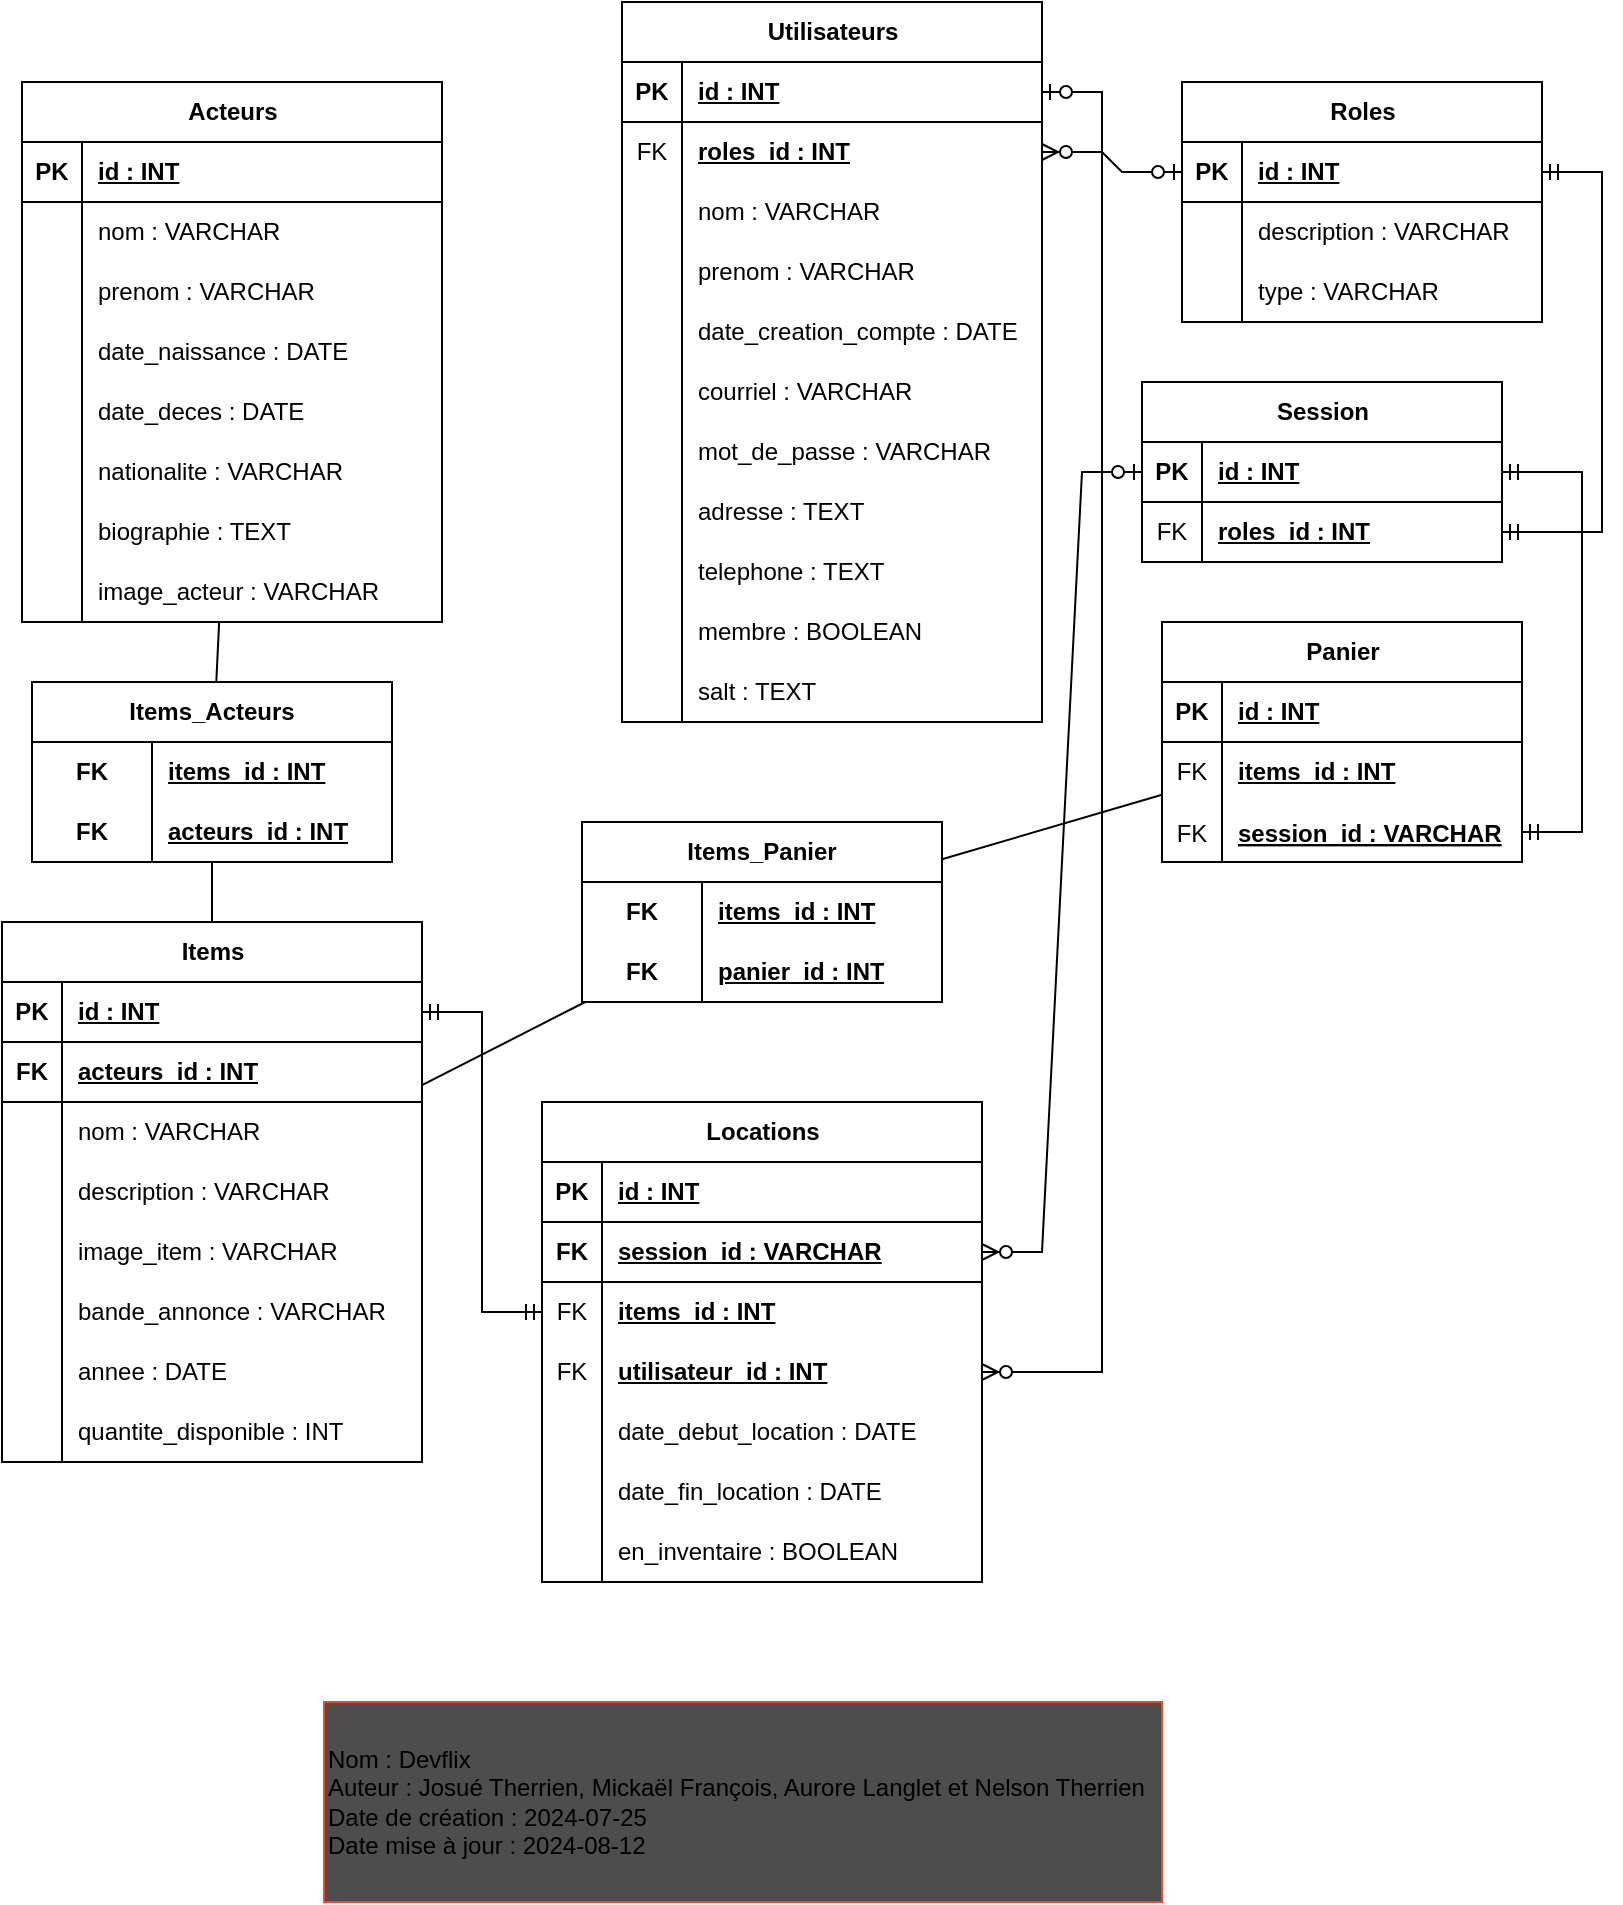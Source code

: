 <mxfile version="21.7.5" type="device">
  <diagram name="Page-1" id="b15qi-3IBotmALPHw4so">
    <mxGraphModel dx="1687" dy="993" grid="1" gridSize="10" guides="1" tooltips="1" connect="1" arrows="1" fold="1" page="1" pageScale="1" pageWidth="827" pageHeight="1169" background="none" math="0" shadow="0">
      <root>
        <mxCell id="0" />
        <mxCell id="1" parent="0" />
        <mxCell id="YIq4_uUHq5bGXCzi_S5g-215" value="Utilisateurs" style="shape=table;startSize=30;container=1;collapsible=1;childLayout=tableLayout;fixedRows=1;rowLines=0;fontStyle=1;align=center;resizeLast=1;html=1;" parent="1" vertex="1">
          <mxGeometry x="320" width="210" height="360" as="geometry" />
        </mxCell>
        <mxCell id="YIq4_uUHq5bGXCzi_S5g-216" value="" style="shape=tableRow;horizontal=0;startSize=0;swimlaneHead=0;swimlaneBody=0;fillColor=none;collapsible=0;dropTarget=0;points=[[0,0.5],[1,0.5]];portConstraint=eastwest;top=0;left=0;right=0;bottom=1;" parent="YIq4_uUHq5bGXCzi_S5g-215" vertex="1">
          <mxGeometry y="30" width="210" height="30" as="geometry" />
        </mxCell>
        <mxCell id="YIq4_uUHq5bGXCzi_S5g-217" value="PK" style="shape=partialRectangle;connectable=0;fillColor=none;top=0;left=0;bottom=0;right=0;fontStyle=1;overflow=hidden;whiteSpace=wrap;html=1;" parent="YIq4_uUHq5bGXCzi_S5g-216" vertex="1">
          <mxGeometry width="30" height="30" as="geometry">
            <mxRectangle width="30" height="30" as="alternateBounds" />
          </mxGeometry>
        </mxCell>
        <mxCell id="YIq4_uUHq5bGXCzi_S5g-218" value="id : INT" style="shape=partialRectangle;connectable=0;fillColor=none;top=0;left=0;bottom=0;right=0;align=left;spacingLeft=6;fontStyle=5;overflow=hidden;whiteSpace=wrap;html=1;" parent="YIq4_uUHq5bGXCzi_S5g-216" vertex="1">
          <mxGeometry x="30" width="180" height="30" as="geometry">
            <mxRectangle width="180" height="30" as="alternateBounds" />
          </mxGeometry>
        </mxCell>
        <mxCell id="xwSVw1ySxiy6MK384zpQ-67" value="" style="shape=tableRow;horizontal=0;startSize=0;swimlaneHead=0;swimlaneBody=0;fillColor=none;collapsible=0;dropTarget=0;points=[[0,0.5],[1,0.5]];portConstraint=eastwest;top=0;left=0;right=0;bottom=0;" parent="YIq4_uUHq5bGXCzi_S5g-215" vertex="1">
          <mxGeometry y="60" width="210" height="30" as="geometry" />
        </mxCell>
        <mxCell id="xwSVw1ySxiy6MK384zpQ-68" value="FK" style="shape=partialRectangle;connectable=0;fillColor=none;top=0;left=0;bottom=0;right=0;editable=1;overflow=hidden;whiteSpace=wrap;html=1;" parent="xwSVw1ySxiy6MK384zpQ-67" vertex="1">
          <mxGeometry width="30" height="30" as="geometry">
            <mxRectangle width="30" height="30" as="alternateBounds" />
          </mxGeometry>
        </mxCell>
        <mxCell id="xwSVw1ySxiy6MK384zpQ-69" value="&lt;b&gt;&lt;u&gt;roles_id : INT&lt;/u&gt;&lt;/b&gt;" style="shape=partialRectangle;connectable=0;fillColor=none;top=0;left=0;bottom=0;right=0;align=left;spacingLeft=6;overflow=hidden;whiteSpace=wrap;html=1;" parent="xwSVw1ySxiy6MK384zpQ-67" vertex="1">
          <mxGeometry x="30" width="180" height="30" as="geometry">
            <mxRectangle width="180" height="30" as="alternateBounds" />
          </mxGeometry>
        </mxCell>
        <mxCell id="YIq4_uUHq5bGXCzi_S5g-219" value="" style="shape=tableRow;horizontal=0;startSize=0;swimlaneHead=0;swimlaneBody=0;fillColor=none;collapsible=0;dropTarget=0;points=[[0,0.5],[1,0.5]];portConstraint=eastwest;top=0;left=0;right=0;bottom=0;" parent="YIq4_uUHq5bGXCzi_S5g-215" vertex="1">
          <mxGeometry y="90" width="210" height="30" as="geometry" />
        </mxCell>
        <mxCell id="YIq4_uUHq5bGXCzi_S5g-220" value="" style="shape=partialRectangle;connectable=0;fillColor=none;top=0;left=0;bottom=0;right=0;editable=1;overflow=hidden;whiteSpace=wrap;html=1;" parent="YIq4_uUHq5bGXCzi_S5g-219" vertex="1">
          <mxGeometry width="30" height="30" as="geometry">
            <mxRectangle width="30" height="30" as="alternateBounds" />
          </mxGeometry>
        </mxCell>
        <mxCell id="YIq4_uUHq5bGXCzi_S5g-221" value="nom : VARCHAR" style="shape=partialRectangle;connectable=0;fillColor=none;top=0;left=0;bottom=0;right=0;align=left;spacingLeft=6;overflow=hidden;whiteSpace=wrap;html=1;" parent="YIq4_uUHq5bGXCzi_S5g-219" vertex="1">
          <mxGeometry x="30" width="180" height="30" as="geometry">
            <mxRectangle width="180" height="30" as="alternateBounds" />
          </mxGeometry>
        </mxCell>
        <mxCell id="YIq4_uUHq5bGXCzi_S5g-222" value="" style="shape=tableRow;horizontal=0;startSize=0;swimlaneHead=0;swimlaneBody=0;fillColor=none;collapsible=0;dropTarget=0;points=[[0,0.5],[1,0.5]];portConstraint=eastwest;top=0;left=0;right=0;bottom=0;" parent="YIq4_uUHq5bGXCzi_S5g-215" vertex="1">
          <mxGeometry y="120" width="210" height="30" as="geometry" />
        </mxCell>
        <mxCell id="YIq4_uUHq5bGXCzi_S5g-223" value="" style="shape=partialRectangle;connectable=0;fillColor=none;top=0;left=0;bottom=0;right=0;editable=1;overflow=hidden;whiteSpace=wrap;html=1;" parent="YIq4_uUHq5bGXCzi_S5g-222" vertex="1">
          <mxGeometry width="30" height="30" as="geometry">
            <mxRectangle width="30" height="30" as="alternateBounds" />
          </mxGeometry>
        </mxCell>
        <mxCell id="YIq4_uUHq5bGXCzi_S5g-224" value="prenom : VARCHAR" style="shape=partialRectangle;connectable=0;fillColor=none;top=0;left=0;bottom=0;right=0;align=left;spacingLeft=6;overflow=hidden;whiteSpace=wrap;html=1;" parent="YIq4_uUHq5bGXCzi_S5g-222" vertex="1">
          <mxGeometry x="30" width="180" height="30" as="geometry">
            <mxRectangle width="180" height="30" as="alternateBounds" />
          </mxGeometry>
        </mxCell>
        <mxCell id="YIq4_uUHq5bGXCzi_S5g-225" value="" style="shape=tableRow;horizontal=0;startSize=0;swimlaneHead=0;swimlaneBody=0;fillColor=none;collapsible=0;dropTarget=0;points=[[0,0.5],[1,0.5]];portConstraint=eastwest;top=0;left=0;right=0;bottom=0;" parent="YIq4_uUHq5bGXCzi_S5g-215" vertex="1">
          <mxGeometry y="150" width="210" height="30" as="geometry" />
        </mxCell>
        <mxCell id="YIq4_uUHq5bGXCzi_S5g-226" value="" style="shape=partialRectangle;connectable=0;fillColor=none;top=0;left=0;bottom=0;right=0;editable=1;overflow=hidden;whiteSpace=wrap;html=1;" parent="YIq4_uUHq5bGXCzi_S5g-225" vertex="1">
          <mxGeometry width="30" height="30" as="geometry">
            <mxRectangle width="30" height="30" as="alternateBounds" />
          </mxGeometry>
        </mxCell>
        <mxCell id="YIq4_uUHq5bGXCzi_S5g-227" value="date_creation_compte : DATE" style="shape=partialRectangle;connectable=0;fillColor=none;top=0;left=0;bottom=0;right=0;align=left;spacingLeft=6;overflow=hidden;whiteSpace=wrap;html=1;" parent="YIq4_uUHq5bGXCzi_S5g-225" vertex="1">
          <mxGeometry x="30" width="180" height="30" as="geometry">
            <mxRectangle width="180" height="30" as="alternateBounds" />
          </mxGeometry>
        </mxCell>
        <mxCell id="YIq4_uUHq5bGXCzi_S5g-228" value="" style="shape=tableRow;horizontal=0;startSize=0;swimlaneHead=0;swimlaneBody=0;fillColor=none;collapsible=0;dropTarget=0;points=[[0,0.5],[1,0.5]];portConstraint=eastwest;top=0;left=0;right=0;bottom=0;" parent="YIq4_uUHq5bGXCzi_S5g-215" vertex="1">
          <mxGeometry y="180" width="210" height="30" as="geometry" />
        </mxCell>
        <mxCell id="YIq4_uUHq5bGXCzi_S5g-229" value="" style="shape=partialRectangle;connectable=0;fillColor=none;top=0;left=0;bottom=0;right=0;editable=1;overflow=hidden;whiteSpace=wrap;html=1;" parent="YIq4_uUHq5bGXCzi_S5g-228" vertex="1">
          <mxGeometry width="30" height="30" as="geometry">
            <mxRectangle width="30" height="30" as="alternateBounds" />
          </mxGeometry>
        </mxCell>
        <mxCell id="YIq4_uUHq5bGXCzi_S5g-230" value="courriel : VARCHAR" style="shape=partialRectangle;connectable=0;fillColor=none;top=0;left=0;bottom=0;right=0;align=left;spacingLeft=6;overflow=hidden;whiteSpace=wrap;html=1;" parent="YIq4_uUHq5bGXCzi_S5g-228" vertex="1">
          <mxGeometry x="30" width="180" height="30" as="geometry">
            <mxRectangle width="180" height="30" as="alternateBounds" />
          </mxGeometry>
        </mxCell>
        <mxCell id="YIq4_uUHq5bGXCzi_S5g-268" value="" style="shape=tableRow;horizontal=0;startSize=0;swimlaneHead=0;swimlaneBody=0;fillColor=none;collapsible=0;dropTarget=0;points=[[0,0.5],[1,0.5]];portConstraint=eastwest;top=0;left=0;right=0;bottom=0;" parent="YIq4_uUHq5bGXCzi_S5g-215" vertex="1">
          <mxGeometry y="210" width="210" height="30" as="geometry" />
        </mxCell>
        <mxCell id="YIq4_uUHq5bGXCzi_S5g-269" value="" style="shape=partialRectangle;connectable=0;fillColor=none;top=0;left=0;bottom=0;right=0;editable=1;overflow=hidden;whiteSpace=wrap;html=1;" parent="YIq4_uUHq5bGXCzi_S5g-268" vertex="1">
          <mxGeometry width="30" height="30" as="geometry">
            <mxRectangle width="30" height="30" as="alternateBounds" />
          </mxGeometry>
        </mxCell>
        <mxCell id="YIq4_uUHq5bGXCzi_S5g-270" value="mot_de_passe : VARCHAR" style="shape=partialRectangle;connectable=0;fillColor=none;top=0;left=0;bottom=0;right=0;align=left;spacingLeft=6;overflow=hidden;whiteSpace=wrap;html=1;" parent="YIq4_uUHq5bGXCzi_S5g-268" vertex="1">
          <mxGeometry x="30" width="180" height="30" as="geometry">
            <mxRectangle width="180" height="30" as="alternateBounds" />
          </mxGeometry>
        </mxCell>
        <mxCell id="YIq4_uUHq5bGXCzi_S5g-265" value="" style="shape=tableRow;horizontal=0;startSize=0;swimlaneHead=0;swimlaneBody=0;fillColor=none;collapsible=0;dropTarget=0;points=[[0,0.5],[1,0.5]];portConstraint=eastwest;top=0;left=0;right=0;bottom=0;" parent="YIq4_uUHq5bGXCzi_S5g-215" vertex="1">
          <mxGeometry y="240" width="210" height="30" as="geometry" />
        </mxCell>
        <mxCell id="YIq4_uUHq5bGXCzi_S5g-266" value="" style="shape=partialRectangle;connectable=0;fillColor=none;top=0;left=0;bottom=0;right=0;editable=1;overflow=hidden;whiteSpace=wrap;html=1;" parent="YIq4_uUHq5bGXCzi_S5g-265" vertex="1">
          <mxGeometry width="30" height="30" as="geometry">
            <mxRectangle width="30" height="30" as="alternateBounds" />
          </mxGeometry>
        </mxCell>
        <mxCell id="YIq4_uUHq5bGXCzi_S5g-267" value="adresse : TEXT" style="shape=partialRectangle;connectable=0;fillColor=none;top=0;left=0;bottom=0;right=0;align=left;spacingLeft=6;overflow=hidden;whiteSpace=wrap;html=1;" parent="YIq4_uUHq5bGXCzi_S5g-265" vertex="1">
          <mxGeometry x="30" width="180" height="30" as="geometry">
            <mxRectangle width="180" height="30" as="alternateBounds" />
          </mxGeometry>
        </mxCell>
        <mxCell id="YIq4_uUHq5bGXCzi_S5g-271" value="" style="shape=tableRow;horizontal=0;startSize=0;swimlaneHead=0;swimlaneBody=0;fillColor=none;collapsible=0;dropTarget=0;points=[[0,0.5],[1,0.5]];portConstraint=eastwest;top=0;left=0;right=0;bottom=0;" parent="YIq4_uUHq5bGXCzi_S5g-215" vertex="1">
          <mxGeometry y="270" width="210" height="30" as="geometry" />
        </mxCell>
        <mxCell id="YIq4_uUHq5bGXCzi_S5g-272" value="" style="shape=partialRectangle;connectable=0;fillColor=none;top=0;left=0;bottom=0;right=0;editable=1;overflow=hidden;whiteSpace=wrap;html=1;" parent="YIq4_uUHq5bGXCzi_S5g-271" vertex="1">
          <mxGeometry width="30" height="30" as="geometry">
            <mxRectangle width="30" height="30" as="alternateBounds" />
          </mxGeometry>
        </mxCell>
        <mxCell id="YIq4_uUHq5bGXCzi_S5g-273" value="telephone : TEXT" style="shape=partialRectangle;connectable=0;fillColor=none;top=0;left=0;bottom=0;right=0;align=left;spacingLeft=6;overflow=hidden;whiteSpace=wrap;html=1;" parent="YIq4_uUHq5bGXCzi_S5g-271" vertex="1">
          <mxGeometry x="30" width="180" height="30" as="geometry">
            <mxRectangle width="180" height="30" as="alternateBounds" />
          </mxGeometry>
        </mxCell>
        <mxCell id="YIq4_uUHq5bGXCzi_S5g-234" value="" style="shape=tableRow;horizontal=0;startSize=0;swimlaneHead=0;swimlaneBody=0;fillColor=none;collapsible=0;dropTarget=0;points=[[0,0.5],[1,0.5]];portConstraint=eastwest;top=0;left=0;right=0;bottom=0;" parent="YIq4_uUHq5bGXCzi_S5g-215" vertex="1">
          <mxGeometry y="300" width="210" height="30" as="geometry" />
        </mxCell>
        <mxCell id="YIq4_uUHq5bGXCzi_S5g-235" value="" style="shape=partialRectangle;connectable=0;fillColor=none;top=0;left=0;bottom=0;right=0;editable=1;overflow=hidden;whiteSpace=wrap;html=1;" parent="YIq4_uUHq5bGXCzi_S5g-234" vertex="1">
          <mxGeometry width="30" height="30" as="geometry">
            <mxRectangle width="30" height="30" as="alternateBounds" />
          </mxGeometry>
        </mxCell>
        <mxCell id="YIq4_uUHq5bGXCzi_S5g-236" value="membre : BOOLEAN" style="shape=partialRectangle;connectable=0;fillColor=none;top=0;left=0;bottom=0;right=0;align=left;spacingLeft=6;overflow=hidden;whiteSpace=wrap;html=1;" parent="YIq4_uUHq5bGXCzi_S5g-234" vertex="1">
          <mxGeometry x="30" width="180" height="30" as="geometry">
            <mxRectangle width="180" height="30" as="alternateBounds" />
          </mxGeometry>
        </mxCell>
        <mxCell id="YIq4_uUHq5bGXCzi_S5g-262" value="" style="shape=tableRow;horizontal=0;startSize=0;swimlaneHead=0;swimlaneBody=0;fillColor=none;collapsible=0;dropTarget=0;points=[[0,0.5],[1,0.5]];portConstraint=eastwest;top=0;left=0;right=0;bottom=0;" parent="YIq4_uUHq5bGXCzi_S5g-215" vertex="1">
          <mxGeometry y="330" width="210" height="30" as="geometry" />
        </mxCell>
        <mxCell id="YIq4_uUHq5bGXCzi_S5g-263" value="" style="shape=partialRectangle;connectable=0;fillColor=none;top=0;left=0;bottom=0;right=0;editable=1;overflow=hidden;whiteSpace=wrap;html=1;" parent="YIq4_uUHq5bGXCzi_S5g-262" vertex="1">
          <mxGeometry width="30" height="30" as="geometry">
            <mxRectangle width="30" height="30" as="alternateBounds" />
          </mxGeometry>
        </mxCell>
        <mxCell id="YIq4_uUHq5bGXCzi_S5g-264" value="salt : TEXT" style="shape=partialRectangle;connectable=0;fillColor=none;top=0;left=0;bottom=0;right=0;align=left;spacingLeft=6;overflow=hidden;whiteSpace=wrap;html=1;" parent="YIq4_uUHq5bGXCzi_S5g-262" vertex="1">
          <mxGeometry x="30" width="180" height="30" as="geometry">
            <mxRectangle width="180" height="30" as="alternateBounds" />
          </mxGeometry>
        </mxCell>
        <mxCell id="YIq4_uUHq5bGXCzi_S5g-281" value="Roles" style="shape=table;startSize=30;container=1;collapsible=1;childLayout=tableLayout;fixedRows=1;rowLines=0;fontStyle=1;align=center;resizeLast=1;html=1;" parent="1" vertex="1">
          <mxGeometry x="600" y="40" width="180" height="120" as="geometry" />
        </mxCell>
        <mxCell id="YIq4_uUHq5bGXCzi_S5g-282" value="" style="shape=tableRow;horizontal=0;startSize=0;swimlaneHead=0;swimlaneBody=0;fillColor=none;collapsible=0;dropTarget=0;points=[[0,0.5],[1,0.5]];portConstraint=eastwest;top=0;left=0;right=0;bottom=1;" parent="YIq4_uUHq5bGXCzi_S5g-281" vertex="1">
          <mxGeometry y="30" width="180" height="30" as="geometry" />
        </mxCell>
        <mxCell id="YIq4_uUHq5bGXCzi_S5g-283" value="PK" style="shape=partialRectangle;connectable=0;fillColor=none;top=0;left=0;bottom=0;right=0;fontStyle=1;overflow=hidden;whiteSpace=wrap;html=1;" parent="YIq4_uUHq5bGXCzi_S5g-282" vertex="1">
          <mxGeometry width="30" height="30" as="geometry">
            <mxRectangle width="30" height="30" as="alternateBounds" />
          </mxGeometry>
        </mxCell>
        <mxCell id="YIq4_uUHq5bGXCzi_S5g-284" value="id : INT" style="shape=partialRectangle;connectable=0;fillColor=none;top=0;left=0;bottom=0;right=0;align=left;spacingLeft=6;fontStyle=5;overflow=hidden;whiteSpace=wrap;html=1;" parent="YIq4_uUHq5bGXCzi_S5g-282" vertex="1">
          <mxGeometry x="30" width="150" height="30" as="geometry">
            <mxRectangle width="150" height="30" as="alternateBounds" />
          </mxGeometry>
        </mxCell>
        <mxCell id="YIq4_uUHq5bGXCzi_S5g-285" value="" style="shape=tableRow;horizontal=0;startSize=0;swimlaneHead=0;swimlaneBody=0;fillColor=none;collapsible=0;dropTarget=0;points=[[0,0.5],[1,0.5]];portConstraint=eastwest;top=0;left=0;right=0;bottom=0;" parent="YIq4_uUHq5bGXCzi_S5g-281" vertex="1">
          <mxGeometry y="60" width="180" height="30" as="geometry" />
        </mxCell>
        <mxCell id="YIq4_uUHq5bGXCzi_S5g-286" value="" style="shape=partialRectangle;connectable=0;fillColor=none;top=0;left=0;bottom=0;right=0;editable=1;overflow=hidden;whiteSpace=wrap;html=1;" parent="YIq4_uUHq5bGXCzi_S5g-285" vertex="1">
          <mxGeometry width="30" height="30" as="geometry">
            <mxRectangle width="30" height="30" as="alternateBounds" />
          </mxGeometry>
        </mxCell>
        <mxCell id="YIq4_uUHq5bGXCzi_S5g-287" value="description : VARCHAR" style="shape=partialRectangle;connectable=0;fillColor=none;top=0;left=0;bottom=0;right=0;align=left;spacingLeft=6;overflow=hidden;whiteSpace=wrap;html=1;" parent="YIq4_uUHq5bGXCzi_S5g-285" vertex="1">
          <mxGeometry x="30" width="150" height="30" as="geometry">
            <mxRectangle width="150" height="30" as="alternateBounds" />
          </mxGeometry>
        </mxCell>
        <mxCell id="YIq4_uUHq5bGXCzi_S5g-288" value="" style="shape=tableRow;horizontal=0;startSize=0;swimlaneHead=0;swimlaneBody=0;fillColor=none;collapsible=0;dropTarget=0;points=[[0,0.5],[1,0.5]];portConstraint=eastwest;top=0;left=0;right=0;bottom=0;" parent="YIq4_uUHq5bGXCzi_S5g-281" vertex="1">
          <mxGeometry y="90" width="180" height="30" as="geometry" />
        </mxCell>
        <mxCell id="YIq4_uUHq5bGXCzi_S5g-289" value="" style="shape=partialRectangle;connectable=0;fillColor=none;top=0;left=0;bottom=0;right=0;editable=1;overflow=hidden;whiteSpace=wrap;html=1;" parent="YIq4_uUHq5bGXCzi_S5g-288" vertex="1">
          <mxGeometry width="30" height="30" as="geometry">
            <mxRectangle width="30" height="30" as="alternateBounds" />
          </mxGeometry>
        </mxCell>
        <mxCell id="YIq4_uUHq5bGXCzi_S5g-290" value="type : VARCHAR" style="shape=partialRectangle;connectable=0;fillColor=none;top=0;left=0;bottom=0;right=0;align=left;spacingLeft=6;overflow=hidden;whiteSpace=wrap;html=1;" parent="YIq4_uUHq5bGXCzi_S5g-288" vertex="1">
          <mxGeometry x="30" width="150" height="30" as="geometry">
            <mxRectangle width="150" height="30" as="alternateBounds" />
          </mxGeometry>
        </mxCell>
        <mxCell id="YIq4_uUHq5bGXCzi_S5g-330" value="Items" style="shape=table;startSize=30;container=1;collapsible=1;childLayout=tableLayout;fixedRows=1;rowLines=0;fontStyle=1;align=center;resizeLast=1;html=1;" parent="1" vertex="1">
          <mxGeometry x="10" y="460" width="210" height="270" as="geometry" />
        </mxCell>
        <mxCell id="YIq4_uUHq5bGXCzi_S5g-331" value="" style="shape=tableRow;horizontal=0;startSize=0;swimlaneHead=0;swimlaneBody=0;fillColor=none;collapsible=0;dropTarget=0;points=[[0,0.5],[1,0.5]];portConstraint=eastwest;top=0;left=0;right=0;bottom=1;" parent="YIq4_uUHq5bGXCzi_S5g-330" vertex="1">
          <mxGeometry y="30" width="210" height="30" as="geometry" />
        </mxCell>
        <mxCell id="YIq4_uUHq5bGXCzi_S5g-332" value="PK" style="shape=partialRectangle;connectable=0;fillColor=none;top=0;left=0;bottom=0;right=0;fontStyle=1;overflow=hidden;whiteSpace=wrap;html=1;" parent="YIq4_uUHq5bGXCzi_S5g-331" vertex="1">
          <mxGeometry width="30" height="30" as="geometry">
            <mxRectangle width="30" height="30" as="alternateBounds" />
          </mxGeometry>
        </mxCell>
        <mxCell id="YIq4_uUHq5bGXCzi_S5g-333" value="id : INT" style="shape=partialRectangle;connectable=0;fillColor=none;top=0;left=0;bottom=0;right=0;align=left;spacingLeft=6;fontStyle=5;overflow=hidden;whiteSpace=wrap;html=1;" parent="YIq4_uUHq5bGXCzi_S5g-331" vertex="1">
          <mxGeometry x="30" width="180" height="30" as="geometry">
            <mxRectangle width="180" height="30" as="alternateBounds" />
          </mxGeometry>
        </mxCell>
        <mxCell id="YIq4_uUHq5bGXCzi_S5g-387" value="" style="shape=tableRow;horizontal=0;startSize=0;swimlaneHead=0;swimlaneBody=0;fillColor=none;collapsible=0;dropTarget=0;points=[[0,0.5],[1,0.5]];portConstraint=eastwest;top=0;left=0;right=0;bottom=1;" parent="YIq4_uUHq5bGXCzi_S5g-330" vertex="1">
          <mxGeometry y="60" width="210" height="30" as="geometry" />
        </mxCell>
        <mxCell id="YIq4_uUHq5bGXCzi_S5g-388" value="FK" style="shape=partialRectangle;connectable=0;fillColor=none;top=0;left=0;bottom=0;right=0;fontStyle=1;overflow=hidden;whiteSpace=wrap;html=1;" parent="YIq4_uUHq5bGXCzi_S5g-387" vertex="1">
          <mxGeometry width="30" height="30" as="geometry">
            <mxRectangle width="30" height="30" as="alternateBounds" />
          </mxGeometry>
        </mxCell>
        <mxCell id="YIq4_uUHq5bGXCzi_S5g-389" value="acteurs_id : INT" style="shape=partialRectangle;connectable=0;fillColor=none;top=0;left=0;bottom=0;right=0;align=left;spacingLeft=6;fontStyle=5;overflow=hidden;whiteSpace=wrap;html=1;" parent="YIq4_uUHq5bGXCzi_S5g-387" vertex="1">
          <mxGeometry x="30" width="180" height="30" as="geometry">
            <mxRectangle width="180" height="30" as="alternateBounds" />
          </mxGeometry>
        </mxCell>
        <mxCell id="YIq4_uUHq5bGXCzi_S5g-334" value="" style="shape=tableRow;horizontal=0;startSize=0;swimlaneHead=0;swimlaneBody=0;fillColor=none;collapsible=0;dropTarget=0;points=[[0,0.5],[1,0.5]];portConstraint=eastwest;top=0;left=0;right=0;bottom=0;" parent="YIq4_uUHq5bGXCzi_S5g-330" vertex="1">
          <mxGeometry y="90" width="210" height="30" as="geometry" />
        </mxCell>
        <mxCell id="YIq4_uUHq5bGXCzi_S5g-335" value="" style="shape=partialRectangle;connectable=0;fillColor=none;top=0;left=0;bottom=0;right=0;editable=1;overflow=hidden;whiteSpace=wrap;html=1;" parent="YIq4_uUHq5bGXCzi_S5g-334" vertex="1">
          <mxGeometry width="30" height="30" as="geometry">
            <mxRectangle width="30" height="30" as="alternateBounds" />
          </mxGeometry>
        </mxCell>
        <mxCell id="YIq4_uUHq5bGXCzi_S5g-336" value="nom : VARCHAR" style="shape=partialRectangle;connectable=0;fillColor=none;top=0;left=0;bottom=0;right=0;align=left;spacingLeft=6;overflow=hidden;whiteSpace=wrap;html=1;" parent="YIq4_uUHq5bGXCzi_S5g-334" vertex="1">
          <mxGeometry x="30" width="180" height="30" as="geometry">
            <mxRectangle width="180" height="30" as="alternateBounds" />
          </mxGeometry>
        </mxCell>
        <mxCell id="YIq4_uUHq5bGXCzi_S5g-337" value="" style="shape=tableRow;horizontal=0;startSize=0;swimlaneHead=0;swimlaneBody=0;fillColor=none;collapsible=0;dropTarget=0;points=[[0,0.5],[1,0.5]];portConstraint=eastwest;top=0;left=0;right=0;bottom=0;" parent="YIq4_uUHq5bGXCzi_S5g-330" vertex="1">
          <mxGeometry y="120" width="210" height="30" as="geometry" />
        </mxCell>
        <mxCell id="YIq4_uUHq5bGXCzi_S5g-338" value="" style="shape=partialRectangle;connectable=0;fillColor=none;top=0;left=0;bottom=0;right=0;editable=1;overflow=hidden;whiteSpace=wrap;html=1;" parent="YIq4_uUHq5bGXCzi_S5g-337" vertex="1">
          <mxGeometry width="30" height="30" as="geometry">
            <mxRectangle width="30" height="30" as="alternateBounds" />
          </mxGeometry>
        </mxCell>
        <mxCell id="YIq4_uUHq5bGXCzi_S5g-339" value="description : VARCHAR" style="shape=partialRectangle;connectable=0;fillColor=none;top=0;left=0;bottom=0;right=0;align=left;spacingLeft=6;overflow=hidden;whiteSpace=wrap;html=1;" parent="YIq4_uUHq5bGXCzi_S5g-337" vertex="1">
          <mxGeometry x="30" width="180" height="30" as="geometry">
            <mxRectangle width="180" height="30" as="alternateBounds" />
          </mxGeometry>
        </mxCell>
        <mxCell id="ZF0zLwuZTDhZewGlYjYS-7" value="" style="shape=tableRow;horizontal=0;startSize=0;swimlaneHead=0;swimlaneBody=0;fillColor=none;collapsible=0;dropTarget=0;points=[[0,0.5],[1,0.5]];portConstraint=eastwest;top=0;left=0;right=0;bottom=0;" vertex="1" parent="YIq4_uUHq5bGXCzi_S5g-330">
          <mxGeometry y="150" width="210" height="30" as="geometry" />
        </mxCell>
        <mxCell id="ZF0zLwuZTDhZewGlYjYS-8" value="" style="shape=partialRectangle;connectable=0;fillColor=none;top=0;left=0;bottom=0;right=0;editable=1;overflow=hidden;whiteSpace=wrap;html=1;" vertex="1" parent="ZF0zLwuZTDhZewGlYjYS-7">
          <mxGeometry width="30" height="30" as="geometry">
            <mxRectangle width="30" height="30" as="alternateBounds" />
          </mxGeometry>
        </mxCell>
        <mxCell id="ZF0zLwuZTDhZewGlYjYS-9" value="image_item : VARCHAR" style="shape=partialRectangle;connectable=0;fillColor=none;top=0;left=0;bottom=0;right=0;align=left;spacingLeft=6;overflow=hidden;whiteSpace=wrap;html=1;" vertex="1" parent="ZF0zLwuZTDhZewGlYjYS-7">
          <mxGeometry x="30" width="180" height="30" as="geometry">
            <mxRectangle width="180" height="30" as="alternateBounds" />
          </mxGeometry>
        </mxCell>
        <mxCell id="ZF0zLwuZTDhZewGlYjYS-1" value="" style="shape=tableRow;horizontal=0;startSize=0;swimlaneHead=0;swimlaneBody=0;fillColor=none;collapsible=0;dropTarget=0;points=[[0,0.5],[1,0.5]];portConstraint=eastwest;top=0;left=0;right=0;bottom=0;" vertex="1" parent="YIq4_uUHq5bGXCzi_S5g-330">
          <mxGeometry y="180" width="210" height="30" as="geometry" />
        </mxCell>
        <mxCell id="ZF0zLwuZTDhZewGlYjYS-2" value="" style="shape=partialRectangle;connectable=0;fillColor=none;top=0;left=0;bottom=0;right=0;editable=1;overflow=hidden;whiteSpace=wrap;html=1;" vertex="1" parent="ZF0zLwuZTDhZewGlYjYS-1">
          <mxGeometry width="30" height="30" as="geometry">
            <mxRectangle width="30" height="30" as="alternateBounds" />
          </mxGeometry>
        </mxCell>
        <mxCell id="ZF0zLwuZTDhZewGlYjYS-3" value="bande_annonce : VARCHAR" style="shape=partialRectangle;connectable=0;fillColor=none;top=0;left=0;bottom=0;right=0;align=left;spacingLeft=6;overflow=hidden;whiteSpace=wrap;html=1;" vertex="1" parent="ZF0zLwuZTDhZewGlYjYS-1">
          <mxGeometry x="30" width="180" height="30" as="geometry">
            <mxRectangle width="180" height="30" as="alternateBounds" />
          </mxGeometry>
        </mxCell>
        <mxCell id="YIq4_uUHq5bGXCzi_S5g-340" value="" style="shape=tableRow;horizontal=0;startSize=0;swimlaneHead=0;swimlaneBody=0;fillColor=none;collapsible=0;dropTarget=0;points=[[0,0.5],[1,0.5]];portConstraint=eastwest;top=0;left=0;right=0;bottom=0;" parent="YIq4_uUHq5bGXCzi_S5g-330" vertex="1">
          <mxGeometry y="210" width="210" height="30" as="geometry" />
        </mxCell>
        <mxCell id="YIq4_uUHq5bGXCzi_S5g-341" value="" style="shape=partialRectangle;connectable=0;fillColor=none;top=0;left=0;bottom=0;right=0;editable=1;overflow=hidden;whiteSpace=wrap;html=1;" parent="YIq4_uUHq5bGXCzi_S5g-340" vertex="1">
          <mxGeometry width="30" height="30" as="geometry">
            <mxRectangle width="30" height="30" as="alternateBounds" />
          </mxGeometry>
        </mxCell>
        <mxCell id="YIq4_uUHq5bGXCzi_S5g-342" value="annee : DATE" style="shape=partialRectangle;connectable=0;fillColor=none;top=0;left=0;bottom=0;right=0;align=left;spacingLeft=6;overflow=hidden;whiteSpace=wrap;html=1;" parent="YIq4_uUHq5bGXCzi_S5g-340" vertex="1">
          <mxGeometry x="30" width="180" height="30" as="geometry">
            <mxRectangle width="180" height="30" as="alternateBounds" />
          </mxGeometry>
        </mxCell>
        <mxCell id="YIq4_uUHq5bGXCzi_S5g-429" value="" style="shape=tableRow;horizontal=0;startSize=0;swimlaneHead=0;swimlaneBody=0;fillColor=none;collapsible=0;dropTarget=0;points=[[0,0.5],[1,0.5]];portConstraint=eastwest;top=0;left=0;right=0;bottom=0;" parent="YIq4_uUHq5bGXCzi_S5g-330" vertex="1">
          <mxGeometry y="240" width="210" height="30" as="geometry" />
        </mxCell>
        <mxCell id="YIq4_uUHq5bGXCzi_S5g-430" value="" style="shape=partialRectangle;connectable=0;fillColor=none;top=0;left=0;bottom=0;right=0;editable=1;overflow=hidden;whiteSpace=wrap;html=1;" parent="YIq4_uUHq5bGXCzi_S5g-429" vertex="1">
          <mxGeometry width="30" height="30" as="geometry">
            <mxRectangle width="30" height="30" as="alternateBounds" />
          </mxGeometry>
        </mxCell>
        <mxCell id="YIq4_uUHq5bGXCzi_S5g-431" value="quantite_disponible : INT" style="shape=partialRectangle;connectable=0;fillColor=none;top=0;left=0;bottom=0;right=0;align=left;spacingLeft=6;overflow=hidden;whiteSpace=wrap;html=1;" parent="YIq4_uUHq5bGXCzi_S5g-429" vertex="1">
          <mxGeometry x="30" width="180" height="30" as="geometry">
            <mxRectangle width="180" height="30" as="alternateBounds" />
          </mxGeometry>
        </mxCell>
        <mxCell id="YIq4_uUHq5bGXCzi_S5g-343" value="Locations" style="shape=table;startSize=30;container=1;collapsible=1;childLayout=tableLayout;fixedRows=1;rowLines=0;fontStyle=1;align=center;resizeLast=1;html=1;" parent="1" vertex="1">
          <mxGeometry x="280" y="550" width="220" height="240" as="geometry" />
        </mxCell>
        <mxCell id="YIq4_uUHq5bGXCzi_S5g-344" value="" style="shape=tableRow;horizontal=0;startSize=0;swimlaneHead=0;swimlaneBody=0;fillColor=none;collapsible=0;dropTarget=0;points=[[0,0.5],[1,0.5]];portConstraint=eastwest;top=0;left=0;right=0;bottom=1;" parent="YIq4_uUHq5bGXCzi_S5g-343" vertex="1">
          <mxGeometry y="30" width="220" height="30" as="geometry" />
        </mxCell>
        <mxCell id="YIq4_uUHq5bGXCzi_S5g-345" value="PK" style="shape=partialRectangle;connectable=0;fillColor=none;top=0;left=0;bottom=0;right=0;fontStyle=1;overflow=hidden;whiteSpace=wrap;html=1;" parent="YIq4_uUHq5bGXCzi_S5g-344" vertex="1">
          <mxGeometry width="30" height="30" as="geometry">
            <mxRectangle width="30" height="30" as="alternateBounds" />
          </mxGeometry>
        </mxCell>
        <mxCell id="YIq4_uUHq5bGXCzi_S5g-346" value="id : INT" style="shape=partialRectangle;connectable=0;fillColor=none;top=0;left=0;bottom=0;right=0;align=left;spacingLeft=6;fontStyle=5;overflow=hidden;whiteSpace=wrap;html=1;" parent="YIq4_uUHq5bGXCzi_S5g-344" vertex="1">
          <mxGeometry x="30" width="190" height="30" as="geometry">
            <mxRectangle width="190" height="30" as="alternateBounds" />
          </mxGeometry>
        </mxCell>
        <mxCell id="xwSVw1ySxiy6MK384zpQ-45" value="" style="shape=tableRow;horizontal=0;startSize=0;swimlaneHead=0;swimlaneBody=0;fillColor=none;collapsible=0;dropTarget=0;points=[[0,0.5],[1,0.5]];portConstraint=eastwest;top=0;left=0;right=0;bottom=1;" parent="YIq4_uUHq5bGXCzi_S5g-343" vertex="1">
          <mxGeometry y="60" width="220" height="30" as="geometry" />
        </mxCell>
        <mxCell id="xwSVw1ySxiy6MK384zpQ-46" value="FK" style="shape=partialRectangle;connectable=0;fillColor=none;top=0;left=0;bottom=0;right=0;fontStyle=1;overflow=hidden;whiteSpace=wrap;html=1;" parent="xwSVw1ySxiy6MK384zpQ-45" vertex="1">
          <mxGeometry width="30" height="30" as="geometry">
            <mxRectangle width="30" height="30" as="alternateBounds" />
          </mxGeometry>
        </mxCell>
        <mxCell id="xwSVw1ySxiy6MK384zpQ-47" value="session_id : VARCHAR" style="shape=partialRectangle;connectable=0;fillColor=none;top=0;left=0;bottom=0;right=0;align=left;spacingLeft=6;fontStyle=5;overflow=hidden;whiteSpace=wrap;html=1;" parent="xwSVw1ySxiy6MK384zpQ-45" vertex="1">
          <mxGeometry x="30" width="190" height="30" as="geometry">
            <mxRectangle width="190" height="30" as="alternateBounds" />
          </mxGeometry>
        </mxCell>
        <mxCell id="YIq4_uUHq5bGXCzi_S5g-391" value="" style="shape=tableRow;horizontal=0;startSize=0;swimlaneHead=0;swimlaneBody=0;fillColor=none;collapsible=0;dropTarget=0;points=[[0,0.5],[1,0.5]];portConstraint=eastwest;top=0;left=0;right=0;bottom=0;" parent="YIq4_uUHq5bGXCzi_S5g-343" vertex="1">
          <mxGeometry y="90" width="220" height="30" as="geometry" />
        </mxCell>
        <mxCell id="YIq4_uUHq5bGXCzi_S5g-392" value="FK" style="shape=partialRectangle;connectable=0;fillColor=none;top=0;left=0;bottom=0;right=0;fontStyle=0;overflow=hidden;whiteSpace=wrap;html=1;" parent="YIq4_uUHq5bGXCzi_S5g-391" vertex="1">
          <mxGeometry width="30" height="30" as="geometry">
            <mxRectangle width="30" height="30" as="alternateBounds" />
          </mxGeometry>
        </mxCell>
        <mxCell id="YIq4_uUHq5bGXCzi_S5g-393" value="&lt;b&gt;&lt;u&gt;items_id : INT&lt;/u&gt;&lt;/b&gt;" style="shape=partialRectangle;connectable=0;fillColor=none;top=0;left=0;bottom=0;right=0;align=left;spacingLeft=6;fontStyle=0;overflow=hidden;whiteSpace=wrap;html=1;" parent="YIq4_uUHq5bGXCzi_S5g-391" vertex="1">
          <mxGeometry x="30" width="190" height="30" as="geometry">
            <mxRectangle width="190" height="30" as="alternateBounds" />
          </mxGeometry>
        </mxCell>
        <mxCell id="XFnSxYSk-a44hjLllS1h-4" value="" style="shape=tableRow;horizontal=0;startSize=0;swimlaneHead=0;swimlaneBody=0;fillColor=none;collapsible=0;dropTarget=0;points=[[0,0.5],[1,0.5]];portConstraint=eastwest;top=0;left=0;right=0;bottom=0;" parent="YIq4_uUHq5bGXCzi_S5g-343" vertex="1">
          <mxGeometry y="120" width="220" height="30" as="geometry" />
        </mxCell>
        <mxCell id="XFnSxYSk-a44hjLllS1h-5" value="FK" style="shape=partialRectangle;connectable=0;fillColor=none;top=0;left=0;bottom=0;right=0;fontStyle=0;overflow=hidden;whiteSpace=wrap;html=1;" parent="XFnSxYSk-a44hjLllS1h-4" vertex="1">
          <mxGeometry width="30" height="30" as="geometry">
            <mxRectangle width="30" height="30" as="alternateBounds" />
          </mxGeometry>
        </mxCell>
        <mxCell id="XFnSxYSk-a44hjLllS1h-6" value="&lt;b&gt;&lt;u&gt;utilisateur_id : INT&lt;/u&gt;&lt;/b&gt;" style="shape=partialRectangle;connectable=0;fillColor=none;top=0;left=0;bottom=0;right=0;align=left;spacingLeft=6;fontStyle=0;overflow=hidden;whiteSpace=wrap;html=1;" parent="XFnSxYSk-a44hjLllS1h-4" vertex="1">
          <mxGeometry x="30" width="190" height="30" as="geometry">
            <mxRectangle width="190" height="30" as="alternateBounds" />
          </mxGeometry>
        </mxCell>
        <mxCell id="YIq4_uUHq5bGXCzi_S5g-397" value="" style="shape=tableRow;horizontal=0;startSize=0;swimlaneHead=0;swimlaneBody=0;fillColor=none;collapsible=0;dropTarget=0;points=[[0,0.5],[1,0.5]];portConstraint=eastwest;top=0;left=0;right=0;bottom=0;" parent="YIq4_uUHq5bGXCzi_S5g-343" vertex="1">
          <mxGeometry y="150" width="220" height="30" as="geometry" />
        </mxCell>
        <mxCell id="YIq4_uUHq5bGXCzi_S5g-398" value="" style="shape=partialRectangle;connectable=0;fillColor=none;top=0;left=0;bottom=0;right=0;fontStyle=0;overflow=hidden;whiteSpace=wrap;html=1;" parent="YIq4_uUHq5bGXCzi_S5g-397" vertex="1">
          <mxGeometry width="30" height="30" as="geometry">
            <mxRectangle width="30" height="30" as="alternateBounds" />
          </mxGeometry>
        </mxCell>
        <mxCell id="YIq4_uUHq5bGXCzi_S5g-399" value="date_debut_location : DATE" style="shape=partialRectangle;connectable=0;fillColor=none;top=0;left=0;bottom=0;right=0;align=left;spacingLeft=6;fontStyle=0;overflow=hidden;whiteSpace=wrap;html=1;" parent="YIq4_uUHq5bGXCzi_S5g-397" vertex="1">
          <mxGeometry x="30" width="190" height="30" as="geometry">
            <mxRectangle width="190" height="30" as="alternateBounds" />
          </mxGeometry>
        </mxCell>
        <mxCell id="XFnSxYSk-a44hjLllS1h-1" value="" style="shape=tableRow;horizontal=0;startSize=0;swimlaneHead=0;swimlaneBody=0;fillColor=none;collapsible=0;dropTarget=0;points=[[0,0.5],[1,0.5]];portConstraint=eastwest;top=0;left=0;right=0;bottom=0;" parent="YIq4_uUHq5bGXCzi_S5g-343" vertex="1">
          <mxGeometry y="180" width="220" height="30" as="geometry" />
        </mxCell>
        <mxCell id="XFnSxYSk-a44hjLllS1h-2" value="" style="shape=partialRectangle;connectable=0;fillColor=none;top=0;left=0;bottom=0;right=0;fontStyle=0;overflow=hidden;whiteSpace=wrap;html=1;" parent="XFnSxYSk-a44hjLllS1h-1" vertex="1">
          <mxGeometry width="30" height="30" as="geometry">
            <mxRectangle width="30" height="30" as="alternateBounds" />
          </mxGeometry>
        </mxCell>
        <mxCell id="XFnSxYSk-a44hjLllS1h-3" value="date_fin_location : DATE" style="shape=partialRectangle;connectable=0;fillColor=none;top=0;left=0;bottom=0;right=0;align=left;spacingLeft=6;fontStyle=0;overflow=hidden;whiteSpace=wrap;html=1;" parent="XFnSxYSk-a44hjLllS1h-1" vertex="1">
          <mxGeometry x="30" width="190" height="30" as="geometry">
            <mxRectangle width="190" height="30" as="alternateBounds" />
          </mxGeometry>
        </mxCell>
        <mxCell id="xwSVw1ySxiy6MK384zpQ-36" value="" style="shape=tableRow;horizontal=0;startSize=0;swimlaneHead=0;swimlaneBody=0;fillColor=none;collapsible=0;dropTarget=0;points=[[0,0.5],[1,0.5]];portConstraint=eastwest;top=0;left=0;right=0;bottom=0;" parent="YIq4_uUHq5bGXCzi_S5g-343" vertex="1">
          <mxGeometry y="210" width="220" height="30" as="geometry" />
        </mxCell>
        <mxCell id="xwSVw1ySxiy6MK384zpQ-37" value="" style="shape=partialRectangle;connectable=0;fillColor=none;top=0;left=0;bottom=0;right=0;editable=1;overflow=hidden;whiteSpace=wrap;html=1;" parent="xwSVw1ySxiy6MK384zpQ-36" vertex="1">
          <mxGeometry width="30" height="30" as="geometry">
            <mxRectangle width="30" height="30" as="alternateBounds" />
          </mxGeometry>
        </mxCell>
        <mxCell id="xwSVw1ySxiy6MK384zpQ-38" value="en_inventaire : BOOLEAN" style="shape=partialRectangle;connectable=0;fillColor=none;top=0;left=0;bottom=0;right=0;align=left;spacingLeft=6;overflow=hidden;whiteSpace=wrap;html=1;" parent="xwSVw1ySxiy6MK384zpQ-36" vertex="1">
          <mxGeometry x="30" width="190" height="30" as="geometry">
            <mxRectangle width="190" height="30" as="alternateBounds" />
          </mxGeometry>
        </mxCell>
        <mxCell id="YIq4_uUHq5bGXCzi_S5g-371" value="Acteurs" style="shape=table;startSize=30;container=1;collapsible=1;childLayout=tableLayout;fixedRows=1;rowLines=0;fontStyle=1;align=center;resizeLast=1;html=1;" parent="1" vertex="1">
          <mxGeometry x="20" y="40" width="210" height="270" as="geometry" />
        </mxCell>
        <mxCell id="YIq4_uUHq5bGXCzi_S5g-372" value="" style="shape=tableRow;horizontal=0;startSize=0;swimlaneHead=0;swimlaneBody=0;fillColor=none;collapsible=0;dropTarget=0;points=[[0,0.5],[1,0.5]];portConstraint=eastwest;top=0;left=0;right=0;bottom=1;" parent="YIq4_uUHq5bGXCzi_S5g-371" vertex="1">
          <mxGeometry y="30" width="210" height="30" as="geometry" />
        </mxCell>
        <mxCell id="YIq4_uUHq5bGXCzi_S5g-373" value="PK" style="shape=partialRectangle;connectable=0;fillColor=none;top=0;left=0;bottom=0;right=0;fontStyle=1;overflow=hidden;whiteSpace=wrap;html=1;" parent="YIq4_uUHq5bGXCzi_S5g-372" vertex="1">
          <mxGeometry width="30" height="30" as="geometry">
            <mxRectangle width="30" height="30" as="alternateBounds" />
          </mxGeometry>
        </mxCell>
        <mxCell id="YIq4_uUHq5bGXCzi_S5g-374" value="id : INT" style="shape=partialRectangle;connectable=0;fillColor=none;top=0;left=0;bottom=0;right=0;align=left;spacingLeft=6;fontStyle=5;overflow=hidden;whiteSpace=wrap;html=1;" parent="YIq4_uUHq5bGXCzi_S5g-372" vertex="1">
          <mxGeometry x="30" width="180" height="30" as="geometry">
            <mxRectangle width="180" height="30" as="alternateBounds" />
          </mxGeometry>
        </mxCell>
        <mxCell id="YIq4_uUHq5bGXCzi_S5g-375" value="" style="shape=tableRow;horizontal=0;startSize=0;swimlaneHead=0;swimlaneBody=0;fillColor=none;collapsible=0;dropTarget=0;points=[[0,0.5],[1,0.5]];portConstraint=eastwest;top=0;left=0;right=0;bottom=0;" parent="YIq4_uUHq5bGXCzi_S5g-371" vertex="1">
          <mxGeometry y="60" width="210" height="30" as="geometry" />
        </mxCell>
        <mxCell id="YIq4_uUHq5bGXCzi_S5g-376" value="" style="shape=partialRectangle;connectable=0;fillColor=none;top=0;left=0;bottom=0;right=0;editable=1;overflow=hidden;whiteSpace=wrap;html=1;" parent="YIq4_uUHq5bGXCzi_S5g-375" vertex="1">
          <mxGeometry width="30" height="30" as="geometry">
            <mxRectangle width="30" height="30" as="alternateBounds" />
          </mxGeometry>
        </mxCell>
        <mxCell id="YIq4_uUHq5bGXCzi_S5g-377" value="nom : VARCHAR" style="shape=partialRectangle;connectable=0;fillColor=none;top=0;left=0;bottom=0;right=0;align=left;spacingLeft=6;overflow=hidden;whiteSpace=wrap;html=1;" parent="YIq4_uUHq5bGXCzi_S5g-375" vertex="1">
          <mxGeometry x="30" width="180" height="30" as="geometry">
            <mxRectangle width="180" height="30" as="alternateBounds" />
          </mxGeometry>
        </mxCell>
        <mxCell id="YIq4_uUHq5bGXCzi_S5g-378" value="" style="shape=tableRow;horizontal=0;startSize=0;swimlaneHead=0;swimlaneBody=0;fillColor=none;collapsible=0;dropTarget=0;points=[[0,0.5],[1,0.5]];portConstraint=eastwest;top=0;left=0;right=0;bottom=0;" parent="YIq4_uUHq5bGXCzi_S5g-371" vertex="1">
          <mxGeometry y="90" width="210" height="30" as="geometry" />
        </mxCell>
        <mxCell id="YIq4_uUHq5bGXCzi_S5g-379" value="" style="shape=partialRectangle;connectable=0;fillColor=none;top=0;left=0;bottom=0;right=0;editable=1;overflow=hidden;whiteSpace=wrap;html=1;" parent="YIq4_uUHq5bGXCzi_S5g-378" vertex="1">
          <mxGeometry width="30" height="30" as="geometry">
            <mxRectangle width="30" height="30" as="alternateBounds" />
          </mxGeometry>
        </mxCell>
        <mxCell id="YIq4_uUHq5bGXCzi_S5g-380" value="prenom : VARCHAR" style="shape=partialRectangle;connectable=0;fillColor=none;top=0;left=0;bottom=0;right=0;align=left;spacingLeft=6;overflow=hidden;whiteSpace=wrap;html=1;" parent="YIq4_uUHq5bGXCzi_S5g-378" vertex="1">
          <mxGeometry x="30" width="180" height="30" as="geometry">
            <mxRectangle width="180" height="30" as="alternateBounds" />
          </mxGeometry>
        </mxCell>
        <mxCell id="YIq4_uUHq5bGXCzi_S5g-384" value="" style="shape=tableRow;horizontal=0;startSize=0;swimlaneHead=0;swimlaneBody=0;fillColor=none;collapsible=0;dropTarget=0;points=[[0,0.5],[1,0.5]];portConstraint=eastwest;top=0;left=0;right=0;bottom=0;" parent="YIq4_uUHq5bGXCzi_S5g-371" vertex="1">
          <mxGeometry y="120" width="210" height="30" as="geometry" />
        </mxCell>
        <mxCell id="YIq4_uUHq5bGXCzi_S5g-385" value="" style="shape=partialRectangle;connectable=0;fillColor=none;top=0;left=0;bottom=0;right=0;editable=1;overflow=hidden;whiteSpace=wrap;html=1;" parent="YIq4_uUHq5bGXCzi_S5g-384" vertex="1">
          <mxGeometry width="30" height="30" as="geometry">
            <mxRectangle width="30" height="30" as="alternateBounds" />
          </mxGeometry>
        </mxCell>
        <mxCell id="YIq4_uUHq5bGXCzi_S5g-386" value="date_naissance : DATE" style="shape=partialRectangle;connectable=0;fillColor=none;top=0;left=0;bottom=0;right=0;align=left;spacingLeft=6;overflow=hidden;whiteSpace=wrap;html=1;" parent="YIq4_uUHq5bGXCzi_S5g-384" vertex="1">
          <mxGeometry x="30" width="180" height="30" as="geometry">
            <mxRectangle width="180" height="30" as="alternateBounds" />
          </mxGeometry>
        </mxCell>
        <mxCell id="xwSVw1ySxiy6MK384zpQ-8" value="" style="shape=tableRow;horizontal=0;startSize=0;swimlaneHead=0;swimlaneBody=0;fillColor=none;collapsible=0;dropTarget=0;points=[[0,0.5],[1,0.5]];portConstraint=eastwest;top=0;left=0;right=0;bottom=0;" parent="YIq4_uUHq5bGXCzi_S5g-371" vertex="1">
          <mxGeometry y="150" width="210" height="30" as="geometry" />
        </mxCell>
        <mxCell id="xwSVw1ySxiy6MK384zpQ-9" value="" style="shape=partialRectangle;connectable=0;fillColor=none;top=0;left=0;bottom=0;right=0;editable=1;overflow=hidden;whiteSpace=wrap;html=1;" parent="xwSVw1ySxiy6MK384zpQ-8" vertex="1">
          <mxGeometry width="30" height="30" as="geometry">
            <mxRectangle width="30" height="30" as="alternateBounds" />
          </mxGeometry>
        </mxCell>
        <mxCell id="xwSVw1ySxiy6MK384zpQ-10" value="date_deces : DATE" style="shape=partialRectangle;connectable=0;fillColor=none;top=0;left=0;bottom=0;right=0;align=left;spacingLeft=6;overflow=hidden;whiteSpace=wrap;html=1;" parent="xwSVw1ySxiy6MK384zpQ-8" vertex="1">
          <mxGeometry x="30" width="180" height="30" as="geometry">
            <mxRectangle width="180" height="30" as="alternateBounds" />
          </mxGeometry>
        </mxCell>
        <mxCell id="YIq4_uUHq5bGXCzi_S5g-410" value="" style="shape=tableRow;horizontal=0;startSize=0;swimlaneHead=0;swimlaneBody=0;fillColor=none;collapsible=0;dropTarget=0;points=[[0,0.5],[1,0.5]];portConstraint=eastwest;top=0;left=0;right=0;bottom=0;" parent="YIq4_uUHq5bGXCzi_S5g-371" vertex="1">
          <mxGeometry y="180" width="210" height="30" as="geometry" />
        </mxCell>
        <mxCell id="YIq4_uUHq5bGXCzi_S5g-411" value="" style="shape=partialRectangle;connectable=0;fillColor=none;top=0;left=0;bottom=0;right=0;editable=1;overflow=hidden;whiteSpace=wrap;html=1;" parent="YIq4_uUHq5bGXCzi_S5g-410" vertex="1">
          <mxGeometry width="30" height="30" as="geometry">
            <mxRectangle width="30" height="30" as="alternateBounds" />
          </mxGeometry>
        </mxCell>
        <mxCell id="YIq4_uUHq5bGXCzi_S5g-412" value="nationalite : VARCHAR" style="shape=partialRectangle;connectable=0;fillColor=none;top=0;left=0;bottom=0;right=0;align=left;spacingLeft=6;overflow=hidden;whiteSpace=wrap;html=1;" parent="YIq4_uUHq5bGXCzi_S5g-410" vertex="1">
          <mxGeometry x="30" width="180" height="30" as="geometry">
            <mxRectangle width="180" height="30" as="alternateBounds" />
          </mxGeometry>
        </mxCell>
        <mxCell id="YIq4_uUHq5bGXCzi_S5g-381" value="" style="shape=tableRow;horizontal=0;startSize=0;swimlaneHead=0;swimlaneBody=0;fillColor=none;collapsible=0;dropTarget=0;points=[[0,0.5],[1,0.5]];portConstraint=eastwest;top=0;left=0;right=0;bottom=0;" parent="YIq4_uUHq5bGXCzi_S5g-371" vertex="1">
          <mxGeometry y="210" width="210" height="30" as="geometry" />
        </mxCell>
        <mxCell id="YIq4_uUHq5bGXCzi_S5g-382" value="" style="shape=partialRectangle;connectable=0;fillColor=none;top=0;left=0;bottom=0;right=0;editable=1;overflow=hidden;whiteSpace=wrap;html=1;" parent="YIq4_uUHq5bGXCzi_S5g-381" vertex="1">
          <mxGeometry width="30" height="30" as="geometry">
            <mxRectangle width="30" height="30" as="alternateBounds" />
          </mxGeometry>
        </mxCell>
        <mxCell id="YIq4_uUHq5bGXCzi_S5g-383" value="biographie : TEXT" style="shape=partialRectangle;connectable=0;fillColor=none;top=0;left=0;bottom=0;right=0;align=left;spacingLeft=6;overflow=hidden;whiteSpace=wrap;html=1;" parent="YIq4_uUHq5bGXCzi_S5g-381" vertex="1">
          <mxGeometry x="30" width="180" height="30" as="geometry">
            <mxRectangle width="180" height="30" as="alternateBounds" />
          </mxGeometry>
        </mxCell>
        <mxCell id="ZF0zLwuZTDhZewGlYjYS-10" value="" style="shape=tableRow;horizontal=0;startSize=0;swimlaneHead=0;swimlaneBody=0;fillColor=none;collapsible=0;dropTarget=0;points=[[0,0.5],[1,0.5]];portConstraint=eastwest;top=0;left=0;right=0;bottom=0;" vertex="1" parent="YIq4_uUHq5bGXCzi_S5g-371">
          <mxGeometry y="240" width="210" height="30" as="geometry" />
        </mxCell>
        <mxCell id="ZF0zLwuZTDhZewGlYjYS-11" value="" style="shape=partialRectangle;connectable=0;fillColor=none;top=0;left=0;bottom=0;right=0;editable=1;overflow=hidden;whiteSpace=wrap;html=1;" vertex="1" parent="ZF0zLwuZTDhZewGlYjYS-10">
          <mxGeometry width="30" height="30" as="geometry">
            <mxRectangle width="30" height="30" as="alternateBounds" />
          </mxGeometry>
        </mxCell>
        <mxCell id="ZF0zLwuZTDhZewGlYjYS-12" value="image_acteur : VARCHAR" style="shape=partialRectangle;connectable=0;fillColor=none;top=0;left=0;bottom=0;right=0;align=left;spacingLeft=6;overflow=hidden;whiteSpace=wrap;html=1;" vertex="1" parent="ZF0zLwuZTDhZewGlYjYS-10">
          <mxGeometry x="30" width="180" height="30" as="geometry">
            <mxRectangle width="180" height="30" as="alternateBounds" />
          </mxGeometry>
        </mxCell>
        <mxCell id="YIq4_uUHq5bGXCzi_S5g-416" value="Panier" style="shape=table;startSize=30;container=1;collapsible=1;childLayout=tableLayout;fixedRows=1;rowLines=0;fontStyle=1;align=center;resizeLast=1;html=1;" parent="1" vertex="1">
          <mxGeometry x="590" y="310" width="180" height="120" as="geometry" />
        </mxCell>
        <mxCell id="YIq4_uUHq5bGXCzi_S5g-417" value="" style="shape=tableRow;horizontal=0;startSize=0;swimlaneHead=0;swimlaneBody=0;fillColor=none;collapsible=0;dropTarget=0;points=[[0,0.5],[1,0.5]];portConstraint=eastwest;top=0;left=0;right=0;bottom=1;" parent="YIq4_uUHq5bGXCzi_S5g-416" vertex="1">
          <mxGeometry y="30" width="180" height="30" as="geometry" />
        </mxCell>
        <mxCell id="YIq4_uUHq5bGXCzi_S5g-418" value="PK" style="shape=partialRectangle;connectable=0;fillColor=none;top=0;left=0;bottom=0;right=0;fontStyle=1;overflow=hidden;whiteSpace=wrap;html=1;" parent="YIq4_uUHq5bGXCzi_S5g-417" vertex="1">
          <mxGeometry width="30" height="30" as="geometry">
            <mxRectangle width="30" height="30" as="alternateBounds" />
          </mxGeometry>
        </mxCell>
        <mxCell id="YIq4_uUHq5bGXCzi_S5g-419" value="id : INT" style="shape=partialRectangle;connectable=0;fillColor=none;top=0;left=0;bottom=0;right=0;align=left;spacingLeft=6;fontStyle=5;overflow=hidden;whiteSpace=wrap;html=1;" parent="YIq4_uUHq5bGXCzi_S5g-417" vertex="1">
          <mxGeometry x="30" width="150" height="30" as="geometry">
            <mxRectangle width="150" height="30" as="alternateBounds" />
          </mxGeometry>
        </mxCell>
        <mxCell id="YIq4_uUHq5bGXCzi_S5g-420" value="" style="shape=tableRow;horizontal=0;startSize=0;swimlaneHead=0;swimlaneBody=0;fillColor=none;collapsible=0;dropTarget=0;points=[[0,0.5],[1,0.5]];portConstraint=eastwest;top=0;left=0;right=0;bottom=0;" parent="YIq4_uUHq5bGXCzi_S5g-416" vertex="1">
          <mxGeometry y="60" width="180" height="30" as="geometry" />
        </mxCell>
        <mxCell id="YIq4_uUHq5bGXCzi_S5g-421" value="FK" style="shape=partialRectangle;connectable=0;fillColor=none;top=0;left=0;bottom=0;right=0;editable=1;overflow=hidden;whiteSpace=wrap;html=1;" parent="YIq4_uUHq5bGXCzi_S5g-420" vertex="1">
          <mxGeometry width="30" height="30" as="geometry">
            <mxRectangle width="30" height="30" as="alternateBounds" />
          </mxGeometry>
        </mxCell>
        <mxCell id="YIq4_uUHq5bGXCzi_S5g-422" value="&lt;u&gt;&lt;b&gt;items_id : INT&lt;/b&gt;&lt;/u&gt;" style="shape=partialRectangle;connectable=0;fillColor=none;top=0;left=0;bottom=0;right=0;align=left;spacingLeft=6;overflow=hidden;whiteSpace=wrap;html=1;" parent="YIq4_uUHq5bGXCzi_S5g-420" vertex="1">
          <mxGeometry x="30" width="150" height="30" as="geometry">
            <mxRectangle width="150" height="30" as="alternateBounds" />
          </mxGeometry>
        </mxCell>
        <mxCell id="xwSVw1ySxiy6MK384zpQ-51" value="" style="shape=tableRow;horizontal=0;startSize=0;swimlaneHead=0;swimlaneBody=0;fillColor=none;collapsible=0;dropTarget=0;points=[[0,0.5],[1,0.5]];portConstraint=eastwest;top=0;left=0;right=0;bottom=0;" parent="YIq4_uUHq5bGXCzi_S5g-416" vertex="1">
          <mxGeometry y="90" width="180" height="30" as="geometry" />
        </mxCell>
        <mxCell id="xwSVw1ySxiy6MK384zpQ-52" value="FK" style="shape=partialRectangle;connectable=0;fillColor=none;top=0;left=0;bottom=0;right=0;editable=1;overflow=hidden;" parent="xwSVw1ySxiy6MK384zpQ-51" vertex="1">
          <mxGeometry width="30" height="30" as="geometry">
            <mxRectangle width="30" height="30" as="alternateBounds" />
          </mxGeometry>
        </mxCell>
        <mxCell id="xwSVw1ySxiy6MK384zpQ-53" value="session_id : VARCHAR" style="shape=partialRectangle;connectable=0;fillColor=none;top=0;left=0;bottom=0;right=0;align=left;spacingLeft=6;overflow=hidden;fontStyle=5" parent="xwSVw1ySxiy6MK384zpQ-51" vertex="1">
          <mxGeometry x="30" width="150" height="30" as="geometry">
            <mxRectangle width="150" height="30" as="alternateBounds" />
          </mxGeometry>
        </mxCell>
        <mxCell id="xwSVw1ySxiy6MK384zpQ-54" value="Session" style="shape=table;startSize=30;container=1;collapsible=1;childLayout=tableLayout;fixedRows=1;rowLines=0;fontStyle=1;align=center;resizeLast=1;html=1;" parent="1" vertex="1">
          <mxGeometry x="580" y="190" width="180" height="90" as="geometry" />
        </mxCell>
        <mxCell id="xwSVw1ySxiy6MK384zpQ-55" value="" style="shape=tableRow;horizontal=0;startSize=0;swimlaneHead=0;swimlaneBody=0;fillColor=none;collapsible=0;dropTarget=0;points=[[0,0.5],[1,0.5]];portConstraint=eastwest;top=0;left=0;right=0;bottom=1;" parent="xwSVw1ySxiy6MK384zpQ-54" vertex="1">
          <mxGeometry y="30" width="180" height="30" as="geometry" />
        </mxCell>
        <mxCell id="xwSVw1ySxiy6MK384zpQ-56" value="PK" style="shape=partialRectangle;connectable=0;fillColor=none;top=0;left=0;bottom=0;right=0;fontStyle=1;overflow=hidden;whiteSpace=wrap;html=1;" parent="xwSVw1ySxiy6MK384zpQ-55" vertex="1">
          <mxGeometry width="30" height="30" as="geometry">
            <mxRectangle width="30" height="30" as="alternateBounds" />
          </mxGeometry>
        </mxCell>
        <mxCell id="xwSVw1ySxiy6MK384zpQ-57" value="id : INT" style="shape=partialRectangle;connectable=0;fillColor=none;top=0;left=0;bottom=0;right=0;align=left;spacingLeft=6;fontStyle=5;overflow=hidden;whiteSpace=wrap;html=1;" parent="xwSVw1ySxiy6MK384zpQ-55" vertex="1">
          <mxGeometry x="30" width="150" height="30" as="geometry">
            <mxRectangle width="150" height="30" as="alternateBounds" />
          </mxGeometry>
        </mxCell>
        <mxCell id="xwSVw1ySxiy6MK384zpQ-58" value="" style="shape=tableRow;horizontal=0;startSize=0;swimlaneHead=0;swimlaneBody=0;fillColor=none;collapsible=0;dropTarget=0;points=[[0,0.5],[1,0.5]];portConstraint=eastwest;top=0;left=0;right=0;bottom=0;" parent="xwSVw1ySxiy6MK384zpQ-54" vertex="1">
          <mxGeometry y="60" width="180" height="30" as="geometry" />
        </mxCell>
        <mxCell id="xwSVw1ySxiy6MK384zpQ-59" value="FK" style="shape=partialRectangle;connectable=0;fillColor=none;top=0;left=0;bottom=0;right=0;editable=1;overflow=hidden;whiteSpace=wrap;html=1;" parent="xwSVw1ySxiy6MK384zpQ-58" vertex="1">
          <mxGeometry width="30" height="30" as="geometry">
            <mxRectangle width="30" height="30" as="alternateBounds" />
          </mxGeometry>
        </mxCell>
        <mxCell id="xwSVw1ySxiy6MK384zpQ-60" value="&lt;b&gt;&lt;u&gt;roles_id : INT&lt;/u&gt;&lt;/b&gt;" style="shape=partialRectangle;connectable=0;fillColor=none;top=0;left=0;bottom=0;right=0;align=left;spacingLeft=6;overflow=hidden;whiteSpace=wrap;html=1;" parent="xwSVw1ySxiy6MK384zpQ-58" vertex="1">
          <mxGeometry x="30" width="150" height="30" as="geometry">
            <mxRectangle width="150" height="30" as="alternateBounds" />
          </mxGeometry>
        </mxCell>
        <mxCell id="xwSVw1ySxiy6MK384zpQ-70" value="" style="edgeStyle=entityRelationEdgeStyle;fontSize=12;html=1;endArrow=ERzeroToMany;startArrow=ERzeroToOne;rounded=0;" parent="1" source="YIq4_uUHq5bGXCzi_S5g-282" target="xwSVw1ySxiy6MK384zpQ-67" edge="1">
          <mxGeometry width="100" height="100" relative="1" as="geometry">
            <mxPoint x="460" y="430" as="sourcePoint" />
            <mxPoint x="580" y="10" as="targetPoint" />
          </mxGeometry>
        </mxCell>
        <mxCell id="XFnSxYSk-a44hjLllS1h-10" value="" style="edgeStyle=entityRelationEdgeStyle;fontSize=12;html=1;endArrow=ERmandOne;startArrow=ERmandOne;rounded=0;" parent="1" source="xwSVw1ySxiy6MK384zpQ-51" target="xwSVw1ySxiy6MK384zpQ-55" edge="1">
          <mxGeometry width="100" height="100" relative="1" as="geometry">
            <mxPoint x="530" y="370" as="sourcePoint" />
            <mxPoint x="570" y="210" as="targetPoint" />
            <Array as="points">
              <mxPoint x="530" y="300" />
              <mxPoint x="800" y="290" />
              <mxPoint x="540" y="320" />
              <mxPoint x="550" y="280" />
              <mxPoint x="560" y="250" />
              <mxPoint x="550" y="300" />
            </Array>
          </mxGeometry>
        </mxCell>
        <mxCell id="XFnSxYSk-a44hjLllS1h-13" value="" style="edgeStyle=entityRelationEdgeStyle;fontSize=12;html=1;endArrow=ERmandOne;startArrow=ERmandOne;rounded=0;" parent="1" source="xwSVw1ySxiy6MK384zpQ-58" target="YIq4_uUHq5bGXCzi_S5g-282" edge="1">
          <mxGeometry width="100" height="100" relative="1" as="geometry">
            <mxPoint x="810" y="200" as="sourcePoint" />
            <mxPoint x="870" y="80" as="targetPoint" />
            <Array as="points">
              <mxPoint x="790" y="170" />
            </Array>
          </mxGeometry>
        </mxCell>
        <mxCell id="XFnSxYSk-a44hjLllS1h-15" value="" style="edgeStyle=entityRelationEdgeStyle;fontSize=12;html=1;endArrow=ERzeroToMany;startArrow=ERzeroToOne;rounded=0;" parent="1" source="xwSVw1ySxiy6MK384zpQ-55" target="xwSVw1ySxiy6MK384zpQ-45" edge="1">
          <mxGeometry width="100" height="100" relative="1" as="geometry">
            <mxPoint x="570" y="620" as="sourcePoint" />
            <mxPoint x="670" y="520" as="targetPoint" />
          </mxGeometry>
        </mxCell>
        <mxCell id="XFnSxYSk-a44hjLllS1h-25" value="" style="edgeStyle=entityRelationEdgeStyle;fontSize=12;html=1;endArrow=ERmandOne;startArrow=ERmandOne;rounded=0;exitX=1;exitY=0.5;exitDx=0;exitDy=0;" parent="1" source="YIq4_uUHq5bGXCzi_S5g-331" target="YIq4_uUHq5bGXCzi_S5g-391" edge="1">
          <mxGeometry width="100" height="100" relative="1" as="geometry">
            <mxPoint x="280" y="380" as="sourcePoint" />
            <mxPoint x="290" y="540" as="targetPoint" />
          </mxGeometry>
        </mxCell>
        <mxCell id="XFnSxYSk-a44hjLllS1h-26" value="" style="edgeStyle=entityRelationEdgeStyle;fontSize=12;html=1;endArrow=ERzeroToMany;startArrow=ERzeroToOne;rounded=0;" parent="1" source="YIq4_uUHq5bGXCzi_S5g-216" target="XFnSxYSk-a44hjLllS1h-4" edge="1">
          <mxGeometry width="100" height="100" relative="1" as="geometry">
            <mxPoint x="290" y="70" as="sourcePoint" />
            <mxPoint x="320" y="210" as="targetPoint" />
          </mxGeometry>
        </mxCell>
        <mxCell id="XFnSxYSk-a44hjLllS1h-30" value="Nom : Devflix&lt;br&gt;Auteur : Josué Therrien, Mickaël François, Aurore Langlet et Nelson Therrien&lt;br&gt;Date de création : 2024-07-25&lt;br&gt;Date mise à jour : 2024-08-12" style="rounded=0;whiteSpace=wrap;html=1;align=left;fillColor=#4D4D4D;strokeColor=#F04624;" parent="1" vertex="1">
          <mxGeometry x="171" y="850" width="419" height="100" as="geometry" />
        </mxCell>
        <mxCell id="A531Q5HlnRZiKz2GOjxS-1" value="Items_Panier" style="shape=table;startSize=30;container=1;collapsible=1;childLayout=tableLayout;fixedRows=1;rowLines=0;fontStyle=1;align=center;resizeLast=1;html=1;whiteSpace=wrap;" parent="1" vertex="1">
          <mxGeometry x="300" y="410" width="180" height="90" as="geometry" />
        </mxCell>
        <mxCell id="A531Q5HlnRZiKz2GOjxS-2" value="" style="shape=tableRow;horizontal=0;startSize=0;swimlaneHead=0;swimlaneBody=0;fillColor=none;collapsible=0;dropTarget=0;points=[[0,0.5],[1,0.5]];portConstraint=eastwest;top=0;left=0;right=0;bottom=0;html=1;" parent="A531Q5HlnRZiKz2GOjxS-1" vertex="1">
          <mxGeometry y="30" width="180" height="30" as="geometry" />
        </mxCell>
        <mxCell id="A531Q5HlnRZiKz2GOjxS-3" value="FK" style="shape=partialRectangle;connectable=0;fillColor=none;top=0;left=0;bottom=0;right=0;fontStyle=1;overflow=hidden;html=1;whiteSpace=wrap;" parent="A531Q5HlnRZiKz2GOjxS-2" vertex="1">
          <mxGeometry width="60" height="30" as="geometry">
            <mxRectangle width="60" height="30" as="alternateBounds" />
          </mxGeometry>
        </mxCell>
        <mxCell id="A531Q5HlnRZiKz2GOjxS-4" value="items_id : INT" style="shape=partialRectangle;connectable=0;fillColor=none;top=0;left=0;bottom=0;right=0;align=left;spacingLeft=6;fontStyle=5;overflow=hidden;html=1;whiteSpace=wrap;" parent="A531Q5HlnRZiKz2GOjxS-2" vertex="1">
          <mxGeometry x="60" width="120" height="30" as="geometry">
            <mxRectangle width="120" height="30" as="alternateBounds" />
          </mxGeometry>
        </mxCell>
        <mxCell id="A531Q5HlnRZiKz2GOjxS-5" value="" style="shape=tableRow;horizontal=0;startSize=0;swimlaneHead=0;swimlaneBody=0;fillColor=none;collapsible=0;dropTarget=0;points=[[0,0.5],[1,0.5]];portConstraint=eastwest;top=0;left=0;right=0;bottom=1;html=1;" parent="A531Q5HlnRZiKz2GOjxS-1" vertex="1">
          <mxGeometry y="60" width="180" height="30" as="geometry" />
        </mxCell>
        <mxCell id="A531Q5HlnRZiKz2GOjxS-6" value="FK" style="shape=partialRectangle;connectable=0;fillColor=none;top=0;left=0;bottom=0;right=0;fontStyle=1;overflow=hidden;html=1;whiteSpace=wrap;" parent="A531Q5HlnRZiKz2GOjxS-5" vertex="1">
          <mxGeometry width="60" height="30" as="geometry">
            <mxRectangle width="60" height="30" as="alternateBounds" />
          </mxGeometry>
        </mxCell>
        <mxCell id="A531Q5HlnRZiKz2GOjxS-7" value="panier_id : INT" style="shape=partialRectangle;connectable=0;fillColor=none;top=0;left=0;bottom=0;right=0;align=left;spacingLeft=6;fontStyle=5;overflow=hidden;html=1;whiteSpace=wrap;" parent="A531Q5HlnRZiKz2GOjxS-5" vertex="1">
          <mxGeometry x="60" width="120" height="30" as="geometry">
            <mxRectangle width="120" height="30" as="alternateBounds" />
          </mxGeometry>
        </mxCell>
        <mxCell id="A531Q5HlnRZiKz2GOjxS-14" value="Items_Acteurs" style="shape=table;startSize=30;container=1;collapsible=1;childLayout=tableLayout;fixedRows=1;rowLines=0;fontStyle=1;align=center;resizeLast=1;html=1;whiteSpace=wrap;" parent="1" vertex="1">
          <mxGeometry x="25" y="340" width="180" height="90" as="geometry" />
        </mxCell>
        <mxCell id="A531Q5HlnRZiKz2GOjxS-15" value="" style="shape=tableRow;horizontal=0;startSize=0;swimlaneHead=0;swimlaneBody=0;fillColor=none;collapsible=0;dropTarget=0;points=[[0,0.5],[1,0.5]];portConstraint=eastwest;top=0;left=0;right=0;bottom=0;html=1;" parent="A531Q5HlnRZiKz2GOjxS-14" vertex="1">
          <mxGeometry y="30" width="180" height="30" as="geometry" />
        </mxCell>
        <mxCell id="A531Q5HlnRZiKz2GOjxS-16" value="FK" style="shape=partialRectangle;connectable=0;fillColor=none;top=0;left=0;bottom=0;right=0;fontStyle=1;overflow=hidden;html=1;whiteSpace=wrap;" parent="A531Q5HlnRZiKz2GOjxS-15" vertex="1">
          <mxGeometry width="60" height="30" as="geometry">
            <mxRectangle width="60" height="30" as="alternateBounds" />
          </mxGeometry>
        </mxCell>
        <mxCell id="A531Q5HlnRZiKz2GOjxS-17" value="items_id : INT" style="shape=partialRectangle;connectable=0;fillColor=none;top=0;left=0;bottom=0;right=0;align=left;spacingLeft=6;fontStyle=5;overflow=hidden;html=1;whiteSpace=wrap;" parent="A531Q5HlnRZiKz2GOjxS-15" vertex="1">
          <mxGeometry x="60" width="120" height="30" as="geometry">
            <mxRectangle width="120" height="30" as="alternateBounds" />
          </mxGeometry>
        </mxCell>
        <mxCell id="A531Q5HlnRZiKz2GOjxS-18" value="" style="shape=tableRow;horizontal=0;startSize=0;swimlaneHead=0;swimlaneBody=0;fillColor=none;collapsible=0;dropTarget=0;points=[[0,0.5],[1,0.5]];portConstraint=eastwest;top=0;left=0;right=0;bottom=1;html=1;" parent="A531Q5HlnRZiKz2GOjxS-14" vertex="1">
          <mxGeometry y="60" width="180" height="30" as="geometry" />
        </mxCell>
        <mxCell id="A531Q5HlnRZiKz2GOjxS-19" value="FK" style="shape=partialRectangle;connectable=0;fillColor=none;top=0;left=0;bottom=0;right=0;fontStyle=1;overflow=hidden;html=1;whiteSpace=wrap;" parent="A531Q5HlnRZiKz2GOjxS-18" vertex="1">
          <mxGeometry width="60" height="30" as="geometry">
            <mxRectangle width="60" height="30" as="alternateBounds" />
          </mxGeometry>
        </mxCell>
        <mxCell id="A531Q5HlnRZiKz2GOjxS-20" value="acteurs_id : INT" style="shape=partialRectangle;connectable=0;fillColor=none;top=0;left=0;bottom=0;right=0;align=left;spacingLeft=6;fontStyle=5;overflow=hidden;html=1;whiteSpace=wrap;" parent="A531Q5HlnRZiKz2GOjxS-18" vertex="1">
          <mxGeometry x="60" width="120" height="30" as="geometry">
            <mxRectangle width="120" height="30" as="alternateBounds" />
          </mxGeometry>
        </mxCell>
        <mxCell id="A531Q5HlnRZiKz2GOjxS-21" value="" style="endArrow=none;html=1;rounded=0;" parent="1" source="A531Q5HlnRZiKz2GOjxS-1" target="YIq4_uUHq5bGXCzi_S5g-416" edge="1">
          <mxGeometry relative="1" as="geometry">
            <mxPoint x="310" y="390" as="sourcePoint" />
            <mxPoint x="470" y="390" as="targetPoint" />
          </mxGeometry>
        </mxCell>
        <mxCell id="A531Q5HlnRZiKz2GOjxS-22" value="" style="endArrow=none;html=1;rounded=0;" parent="1" source="YIq4_uUHq5bGXCzi_S5g-330" target="A531Q5HlnRZiKz2GOjxS-14" edge="1">
          <mxGeometry relative="1" as="geometry">
            <mxPoint x="25" y="430" as="sourcePoint" />
            <mxPoint x="185" y="430" as="targetPoint" />
          </mxGeometry>
        </mxCell>
        <mxCell id="A531Q5HlnRZiKz2GOjxS-24" value="" style="endArrow=none;html=1;rounded=0;" parent="1" source="A531Q5HlnRZiKz2GOjxS-14" target="YIq4_uUHq5bGXCzi_S5g-371" edge="1">
          <mxGeometry relative="1" as="geometry">
            <mxPoint x="60" y="300" as="sourcePoint" />
            <mxPoint x="220" y="300" as="targetPoint" />
          </mxGeometry>
        </mxCell>
        <mxCell id="A531Q5HlnRZiKz2GOjxS-25" value="" style="endArrow=none;html=1;rounded=0;" parent="1" source="YIq4_uUHq5bGXCzi_S5g-330" target="A531Q5HlnRZiKz2GOjxS-1" edge="1">
          <mxGeometry relative="1" as="geometry">
            <mxPoint x="280" y="390" as="sourcePoint" />
            <mxPoint x="440" y="390" as="targetPoint" />
          </mxGeometry>
        </mxCell>
      </root>
    </mxGraphModel>
  </diagram>
</mxfile>
